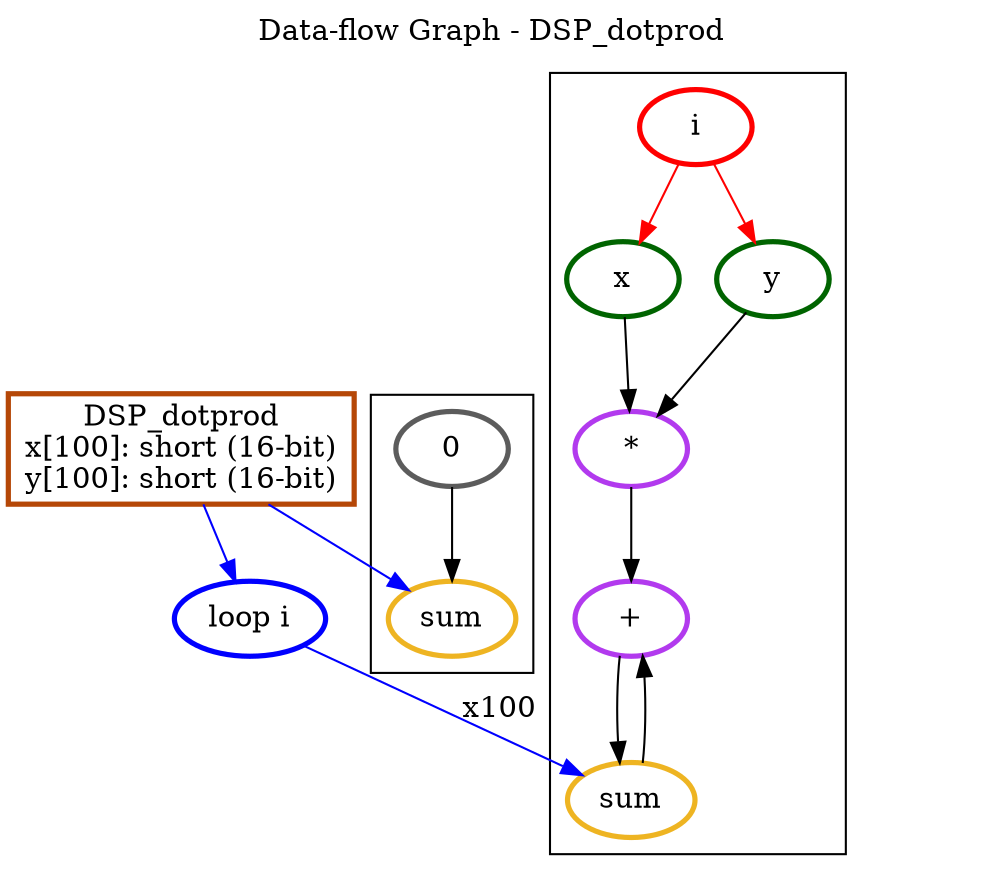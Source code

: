 Digraph G {
node [penwidth=2.5]
n1 [label="DSP_dotprod
x[100]: short (16-bit)
y[100]: short (16-bit)
" color="#b54707"shape="box"]
subgraph cluster2{
n6 [label="+" color="darkorchid2"]
n7 [label="sum" color="goldenrod2"]
n8 [label="*" color="darkorchid2"]
n9 [label="x" color="darkgreen"]
n10 [label="i" color="red"]
n11 [label="y" color="darkgreen"]
}
subgraph cluster1{
n2 [label="sum" color="goldenrod2"]
n4 [label="0" color="gray36"]
}
subgraph cluster0{
}
n0 [label="" color="white"]
n1 [label="DSP_dotprod
x[100]: short (16-bit)
y[100]: short (16-bit)
" color="#b54707"shape="box"]
n5 [label="loop i" color="blue1"]
n4 -> n2 [label="", color=black]
n10 -> n9 [label="", color=red]
n10 -> n11 [label="", color=red]
n9 -> n8 [label="", color=black]
n11 -> n8 [label="", color=black]
n8 -> n6 [label="", color=black]
n7 -> n6 [label="", color=black]
n6 -> n7 [label="", color=black]
n5 -> n7 [label="x100", color=blue]
n1 -> n2 [label="", color=blue]
n1 -> n5 [label="", color=blue]
labelloc="t"
label="Data-flow Graph - DSP_dotprod"
}